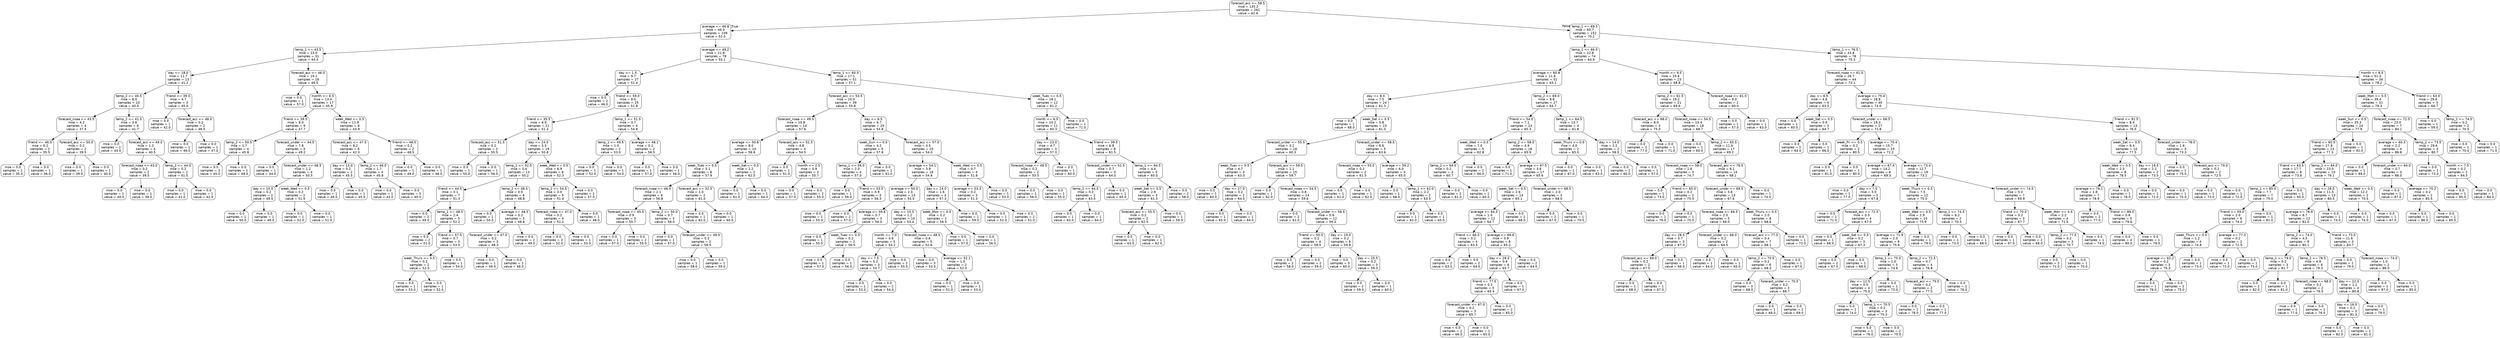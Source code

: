 digraph Tree {
node [shape=box, style="rounded", color="black", fontname=helvetica] ;
edge [fontname=helvetica] ;
0 [label="forecast_acc <= 58.5\nmse = 135.2\nsamples = 261\nvalue = 62.6"] ;
1 [label="average <= 46.8\nmse = 46.0\nsamples = 109\nvalue = 52.0"] ;
0 -> 1 [labeldistance=2.5, labelangle=45, headlabel="True"] ;
2 [label="temp_1 <= 43.5\nmse = 23.0\nsamples = 31\nvalue = 44.3"] ;
1 -> 2 ;
3 [label="day <= 18.0\nmse = 11.7\nsamples = 13\nvalue = 41.2"] ;
2 -> 3 ;
4 [label="temp_2 <= 40.5\nmse = 8.0\nsamples = 10\nvalue = 40.0"] ;
3 -> 4 ;
5 [label="forecast_noaa <= 43.5\nmse = 4.2\nsamples = 4\nvalue = 37.5"] ;
4 -> 5 ;
6 [label="friend <= 46.0\nmse = 0.2\nsamples = 2\nvalue = 35.5"] ;
5 -> 6 ;
7 [label="mse = 0.0\nsamples = 1\nvalue = 35.0"] ;
6 -> 7 ;
8 [label="mse = 0.0\nsamples = 1\nvalue = 36.0"] ;
6 -> 8 ;
9 [label="forecast_acc <= 50.0\nmse = 0.2\nsamples = 2\nvalue = 39.5"] ;
5 -> 9 ;
10 [label="mse = 0.0\nsamples = 1\nvalue = 39.0"] ;
9 -> 10 ;
11 [label="mse = 0.0\nsamples = 1\nvalue = 40.0"] ;
9 -> 11 ;
12 [label="temp_2 <= 41.5\nmse = 3.6\nsamples = 6\nvalue = 41.7"] ;
4 -> 12 ;
13 [label="mse = 0.0\nsamples = 2\nvalue = 44.0"] ;
12 -> 13 ;
14 [label="forecast_acc <= 49.0\nmse = 1.2\nsamples = 4\nvalue = 40.5"] ;
12 -> 14 ;
15 [label="forecast_noaa <= 43.0\nmse = 0.2\nsamples = 2\nvalue = 39.5"] ;
14 -> 15 ;
16 [label="mse = 0.0\nsamples = 1\nvalue = 40.0"] ;
15 -> 16 ;
17 [label="mse = 0.0\nsamples = 1\nvalue = 39.0"] ;
15 -> 17 ;
18 [label="temp_2 <= 44.0\nmse = 0.2\nsamples = 2\nvalue = 41.5"] ;
14 -> 18 ;
19 [label="mse = 0.0\nsamples = 1\nvalue = 41.0"] ;
18 -> 19 ;
20 [label="mse = 0.0\nsamples = 1\nvalue = 42.0"] ;
18 -> 20 ;
21 [label="friend <= 39.0\nmse = 4.7\nsamples = 3\nvalue = 45.0"] ;
3 -> 21 ;
22 [label="mse = 0.0\nsamples = 1\nvalue = 42.0"] ;
21 -> 22 ;
23 [label="forecast_acc <= 48.0\nmse = 0.2\nsamples = 2\nvalue = 46.5"] ;
21 -> 23 ;
24 [label="mse = 0.0\nsamples = 1\nvalue = 46.0"] ;
23 -> 24 ;
25 [label="mse = 0.0\nsamples = 1\nvalue = 47.0"] ;
23 -> 25 ;
26 [label="forecast_acc <= 46.5\nmse = 19.1\nsamples = 18\nvalue = 46.5"] ;
2 -> 26 ;
27 [label="mse = 0.0\nsamples = 1\nvalue = 57.0"] ;
26 -> 27 ;
28 [label="month <= 6.5\nmse = 13.4\nsamples = 17\nvalue = 45.9"] ;
26 -> 28 ;
29 [label="friend <= 39.5\nmse = 8.0\nsamples = 9\nvalue = 47.7"] ;
28 -> 29 ;
30 [label="temp_2 <= 50.5\nmse = 1.7\nsamples = 4\nvalue = 45.8"] ;
29 -> 30 ;
31 [label="mse = 0.0\nsamples = 3\nvalue = 45.0"] ;
30 -> 31 ;
32 [label="mse = 0.0\nsamples = 1\nvalue = 48.0"] ;
30 -> 32 ;
33 [label="forecast_under <= 44.5\nmse = 7.8\nsamples = 5\nvalue = 49.2"] ;
29 -> 33 ;
34 [label="mse = 0.0\nsamples = 1\nvalue = 44.0"] ;
33 -> 34 ;
35 [label="forecast_under <= 46.5\nmse = 1.2\nsamples = 4\nvalue = 50.5"] ;
33 -> 35 ;
36 [label="day <= 10.5\nmse = 0.2\nsamples = 2\nvalue = 49.5"] ;
35 -> 36 ;
37 [label="mse = 0.0\nsamples = 1\nvalue = 50.0"] ;
36 -> 37 ;
38 [label="mse = 0.0\nsamples = 1\nvalue = 49.0"] ;
36 -> 38 ;
39 [label="week_Wed <= 0.5\nmse = 0.2\nsamples = 2\nvalue = 51.5"] ;
35 -> 39 ;
40 [label="mse = 0.0\nsamples = 1\nvalue = 52.0"] ;
39 -> 40 ;
41 [label="mse = 0.0\nsamples = 1\nvalue = 51.0"] ;
39 -> 41 ;
42 [label="week_Wed <= 0.5\nmse = 11.9\nsamples = 8\nvalue = 43.9"] ;
28 -> 42 ;
43 [label="forecast_acc <= 47.5\nmse = 6.2\nsamples = 6\nvalue = 42.3"] ;
42 -> 43 ;
44 [label="day <= 13.0\nmse = 0.2\nsamples = 2\nvalue = 45.5"] ;
43 -> 44 ;
45 [label="mse = 0.0\nsamples = 1\nvalue = 46.0"] ;
44 -> 45 ;
46 [label="mse = 0.0\nsamples = 1\nvalue = 45.0"] ;
44 -> 46 ;
47 [label="temp_2 <= 46.0\nmse = 1.7\nsamples = 4\nvalue = 40.8"] ;
43 -> 47 ;
48 [label="mse = 0.0\nsamples = 1\nvalue = 43.0"] ;
47 -> 48 ;
49 [label="mse = 0.0\nsamples = 3\nvalue = 40.0"] ;
47 -> 49 ;
50 [label="friend <= 48.5\nmse = 0.2\nsamples = 2\nvalue = 48.5"] ;
42 -> 50 ;
51 [label="mse = 0.0\nsamples = 1\nvalue = 49.0"] ;
50 -> 51 ;
52 [label="mse = 0.0\nsamples = 1\nvalue = 48.0"] ;
50 -> 52 ;
53 [label="average <= 49.2\nmse = 21.8\nsamples = 78\nvalue = 55.1"] ;
1 -> 53 ;
54 [label="day <= 1.5\nmse = 9.7\nsamples = 27\nvalue = 51.4"] ;
53 -> 54 ;
55 [label="mse = 0.0\nsamples = 2\nvalue = 46.0"] ;
54 -> 55 ;
56 [label="friend <= 59.0\nmse = 8.0\nsamples = 25\nvalue = 51.8"] ;
54 -> 56 ;
57 [label="friend <= 35.5\nmse = 6.9\nsamples = 21\nvalue = 51.3"] ;
56 -> 57 ;
58 [label="forecast_acc <= 51.5\nmse = 0.2\nsamples = 2\nvalue = 55.5"] ;
57 -> 58 ;
59 [label="mse = 0.0\nsamples = 1\nvalue = 55.0"] ;
58 -> 59 ;
60 [label="mse = 0.0\nsamples = 1\nvalue = 56.0"] ;
58 -> 60 ;
61 [label="day <= 24.5\nmse = 5.5\nsamples = 19\nvalue = 50.8"] ;
57 -> 61 ;
62 [label="temp_1 <= 52.5\nmse = 3.4\nsamples = 13\nvalue = 50.2"] ;
61 -> 62 ;
63 [label="friend <= 44.5\nmse = 3.1\nsamples = 7\nvalue = 51.3"] ;
62 -> 63 ;
64 [label="mse = 0.0\nsamples = 2\nvalue = 49.0"] ;
63 -> 64 ;
65 [label="temp_1 <= 48.5\nmse = 1.4\nsamples = 5\nvalue = 52.2"] ;
63 -> 65 ;
66 [label="mse = 0.0\nsamples = 2\nvalue = 51.0"] ;
65 -> 66 ;
67 [label="friend <= 57.5\nmse = 0.7\nsamples = 3\nvalue = 53.0"] ;
65 -> 67 ;
68 [label="week_Thurs <= 0.5\nmse = 0.2\nsamples = 2\nvalue = 52.5"] ;
67 -> 68 ;
69 [label="mse = 0.0\nsamples = 1\nvalue = 53.0"] ;
68 -> 69 ;
70 [label="mse = 0.0\nsamples = 1\nvalue = 52.0"] ;
68 -> 70 ;
71 [label="mse = 0.0\nsamples = 1\nvalue = 54.0"] ;
67 -> 71 ;
72 [label="temp_2 <= 48.5\nmse = 0.5\nsamples = 6\nvalue = 48.8"] ;
62 -> 72 ;
73 [label="mse = 0.0\nsamples = 1\nvalue = 50.0"] ;
72 -> 73 ;
74 [label="average <= 48.5\nmse = 0.2\nsamples = 5\nvalue = 48.6"] ;
72 -> 74 ;
75 [label="forecast_under <= 47.0\nmse = 0.2\nsamples = 3\nvalue = 48.3"] ;
74 -> 75 ;
76 [label="mse = 0.0\nsamples = 1\nvalue = 49.0"] ;
75 -> 76 ;
77 [label="mse = 0.0\nsamples = 2\nvalue = 48.0"] ;
75 -> 77 ;
78 [label="mse = 0.0\nsamples = 2\nvalue = 49.0"] ;
74 -> 78 ;
79 [label="week_Wed <= 0.5\nmse = 6.9\nsamples = 6\nvalue = 52.3"] ;
61 -> 79 ;
80 [label="temp_2 <= 54.5\nmse = 3.0\nsamples = 5\nvalue = 51.4"] ;
79 -> 80 ;
81 [label="forecast_noaa <= 47.0\nmse = 0.2\nsamples = 4\nvalue = 52.2"] ;
80 -> 81 ;
82 [label="mse = 0.0\nsamples = 3\nvalue = 52.0"] ;
81 -> 82 ;
83 [label="mse = 0.0\nsamples = 1\nvalue = 53.0"] ;
81 -> 83 ;
84 [label="mse = 0.0\nsamples = 1\nvalue = 48.0"] ;
80 -> 84 ;
85 [label="mse = 0.0\nsamples = 1\nvalue = 57.0"] ;
79 -> 85 ;
86 [label="temp_1 <= 51.5\nmse = 3.7\nsamples = 4\nvalue = 54.8"] ;
56 -> 86 ;
87 [label="temp_1 <= 49.5\nmse = 1.0\nsamples = 2\nvalue = 53.0"] ;
86 -> 87 ;
88 [label="mse = 0.0\nsamples = 1\nvalue = 52.0"] ;
87 -> 88 ;
89 [label="mse = 0.0\nsamples = 1\nvalue = 54.0"] ;
87 -> 89 ;
90 [label="average <= 48.1\nmse = 0.2\nsamples = 2\nvalue = 56.5"] ;
86 -> 90 ;
91 [label="mse = 0.0\nsamples = 1\nvalue = 57.0"] ;
90 -> 91 ;
92 [label="mse = 0.0\nsamples = 1\nvalue = 56.0"] ;
90 -> 92 ;
93 [label="temp_1 <= 60.5\nmse = 17.1\nsamples = 51\nvalue = 57.1"] ;
53 -> 93 ;
94 [label="forecast_acc <= 53.5\nmse = 10.0\nsamples = 39\nvalue = 55.8"] ;
93 -> 94 ;
95 [label="forecast_noaa <= 49.5\nmse = 10.8\nsamples = 14\nvalue = 57.6"] ;
94 -> 95 ;
96 [label="average <= 50.8\nmse = 8.0\nsamples = 10\nvalue = 58.8"] ;
95 -> 96 ;
97 [label="week_Tues <= 0.5\nmse = 5.1\nsamples = 8\nvalue = 57.9"] ;
96 -> 97 ;
98 [label="forecast_noaa <= 46.5\nmse = 2.1\nsamples = 6\nvalue = 56.8"] ;
97 -> 98 ;
99 [label="forecast_noaa <= 45.5\nmse = 0.9\nsamples = 3\nvalue = 55.7"] ;
98 -> 99 ;
100 [label="mse = 0.0\nsamples = 1\nvalue = 57.0"] ;
99 -> 100 ;
101 [label="mse = 0.0\nsamples = 2\nvalue = 55.0"] ;
99 -> 101 ;
102 [label="temp_2 <= 50.0\nmse = 0.7\nsamples = 3\nvalue = 58.0"] ;
98 -> 102 ;
103 [label="mse = 0.0\nsamples = 1\nvalue = 57.0"] ;
102 -> 103 ;
104 [label="forecast_under <= 49.0\nmse = 0.2\nsamples = 2\nvalue = 58.5"] ;
102 -> 104 ;
105 [label="mse = 0.0\nsamples = 1\nvalue = 58.0"] ;
104 -> 105 ;
106 [label="mse = 0.0\nsamples = 1\nvalue = 59.0"] ;
104 -> 106 ;
107 [label="forecast_acc <= 52.5\nmse = 1.0\nsamples = 2\nvalue = 61.0"] ;
97 -> 107 ;
108 [label="mse = 0.0\nsamples = 1\nvalue = 62.0"] ;
107 -> 108 ;
109 [label="mse = 0.0\nsamples = 1\nvalue = 60.0"] ;
107 -> 109 ;
110 [label="week_Sat <= 0.5\nmse = 2.2\nsamples = 2\nvalue = 62.5"] ;
96 -> 110 ;
111 [label="mse = 0.0\nsamples = 1\nvalue = 61.0"] ;
110 -> 111 ;
112 [label="mse = 0.0\nsamples = 1\nvalue = 64.0"] ;
110 -> 112 ;
113 [label="forecast_acc <= 52.5\nmse = 4.8\nsamples = 4\nvalue = 54.5"] ;
95 -> 113 ;
114 [label="mse = 0.0\nsamples = 1\nvalue = 51.0"] ;
113 -> 114 ;
115 [label="month <= 2.5\nmse = 0.9\nsamples = 3\nvalue = 55.7"] ;
113 -> 115 ;
116 [label="mse = 0.0\nsamples = 1\nvalue = 57.0"] ;
115 -> 116 ;
117 [label="mse = 0.0\nsamples = 2\nvalue = 55.0"] ;
115 -> 117 ;
118 [label="day <= 6.5\nmse = 6.7\nsamples = 25\nvalue = 54.8"] ;
94 -> 118 ;
119 [label="week_Sun <= 0.5\nmse = 4.2\nsamples = 5\nvalue = 57.8"] ;
118 -> 119 ;
120 [label="temp_1 <= 56.0\nmse = 2.0\nsamples = 4\nvalue = 57.0"] ;
119 -> 120 ;
121 [label="mse = 0.0\nsamples = 1\nvalue = 59.0"] ;
120 -> 121 ;
122 [label="friend <= 53.5\nmse = 0.9\nsamples = 3\nvalue = 56.3"] ;
120 -> 122 ;
123 [label="mse = 0.0\nsamples = 1\nvalue = 55.0"] ;
122 -> 123 ;
124 [label="mse = 0.0\nsamples = 2\nvalue = 57.0"] ;
122 -> 124 ;
125 [label="mse = 0.0\nsamples = 1\nvalue = 61.0"] ;
119 -> 125 ;
126 [label="forecast_acc <= 57.5\nmse = 4.5\nsamples = 20\nvalue = 54.0"] ;
118 -> 126 ;
127 [label="average <= 54.1\nmse = 3.9\nsamples = 16\nvalue = 54.6"] ;
126 -> 127 ;
128 [label="average <= 50.0\nmse = 2.3\nsamples = 13\nvalue = 54.0"] ;
127 -> 128 ;
129 [label="average <= 49.8\nmse = 0.7\nsamples = 3\nvalue = 56.0"] ;
128 -> 129 ;
130 [label="mse = 0.0\nsamples = 1\nvalue = 55.0"] ;
129 -> 130 ;
131 [label="week_Tues <= 0.5\nmse = 0.2\nsamples = 2\nvalue = 56.5"] ;
129 -> 131 ;
132 [label="mse = 0.0\nsamples = 1\nvalue = 57.0"] ;
131 -> 132 ;
133 [label="mse = 0.0\nsamples = 1\nvalue = 56.0"] ;
131 -> 133 ;
134 [label="day <= 15.5\nmse = 1.2\nsamples = 10\nvalue = 53.4"] ;
128 -> 134 ;
135 [label="month <= 7.0\nmse = 0.6\nsamples = 5\nvalue = 54.2"] ;
134 -> 135 ;
136 [label="day <= 7.5\nmse = 0.2\nsamples = 3\nvalue = 53.7"] ;
135 -> 136 ;
137 [label="mse = 0.0\nsamples = 1\nvalue = 53.0"] ;
136 -> 137 ;
138 [label="mse = 0.0\nsamples = 2\nvalue = 54.0"] ;
136 -> 138 ;
139 [label="mse = 0.0\nsamples = 2\nvalue = 55.0"] ;
135 -> 139 ;
140 [label="forecast_noaa <= 48.5\nmse = 0.6\nsamples = 5\nvalue = 52.6"] ;
134 -> 140 ;
141 [label="mse = 0.0\nsamples = 3\nvalue = 53.0"] ;
140 -> 141 ;
142 [label="average <= 52.1\nmse = 1.0\nsamples = 2\nvalue = 52.0"] ;
140 -> 142 ;
143 [label="mse = 0.0\nsamples = 1\nvalue = 51.0"] ;
142 -> 143 ;
144 [label="mse = 0.0\nsamples = 1\nvalue = 53.0"] ;
142 -> 144 ;
145 [label="day <= 24.0\nmse = 1.6\nsamples = 3\nvalue = 57.3"] ;
127 -> 145 ;
146 [label="week_Mon <= 0.5\nmse = 0.2\nsamples = 2\nvalue = 56.5"] ;
145 -> 146 ;
147 [label="mse = 0.0\nsamples = 1\nvalue = 57.0"] ;
146 -> 147 ;
148 [label="mse = 0.0\nsamples = 1\nvalue = 56.0"] ;
146 -> 148 ;
149 [label="mse = 0.0\nsamples = 1\nvalue = 59.0"] ;
145 -> 149 ;
150 [label="week_Wed <= 0.5\nmse = 0.7\nsamples = 4\nvalue = 51.8"] ;
126 -> 150 ;
151 [label="average <= 53.3\nmse = 0.2\nsamples = 3\nvalue = 51.3"] ;
150 -> 151 ;
152 [label="mse = 0.0\nsamples = 1\nvalue = 52.0"] ;
151 -> 152 ;
153 [label="mse = 0.0\nsamples = 2\nvalue = 51.0"] ;
151 -> 153 ;
154 [label="mse = 0.0\nsamples = 1\nvalue = 53.0"] ;
150 -> 154 ;
155 [label="week_Tues <= 0.5\nmse = 18.1\nsamples = 12\nvalue = 61.2"] ;
93 -> 155 ;
156 [label="month <= 6.5\nmse = 10.2\nsamples = 11\nvalue = 60.3"] ;
155 -> 156 ;
157 [label="day <= 23.0\nmse = 4.7\nsamples = 3\nvalue = 57.0"] ;
156 -> 157 ;
158 [label="forecast_noaa <= 49.5\nmse = 0.2\nsamples = 2\nvalue = 55.5"] ;
157 -> 158 ;
159 [label="mse = 0.0\nsamples = 1\nvalue = 56.0"] ;
158 -> 159 ;
160 [label="mse = 0.0\nsamples = 1\nvalue = 55.0"] ;
158 -> 160 ;
161 [label="mse = 0.0\nsamples = 1\nvalue = 60.0"] ;
157 -> 161 ;
162 [label="friend <= 39.5\nmse = 6.8\nsamples = 8\nvalue = 61.5"] ;
156 -> 162 ;
163 [label="forecast_under <= 52.5\nmse = 0.7\nsamples = 3\nvalue = 64.0"] ;
162 -> 163 ;
164 [label="temp_2 <= 64.5\nmse = 0.2\nsamples = 2\nvalue = 63.5"] ;
163 -> 164 ;
165 [label="mse = 0.0\nsamples = 1\nvalue = 63.0"] ;
164 -> 165 ;
166 [label="mse = 0.0\nsamples = 1\nvalue = 64.0"] ;
164 -> 166 ;
167 [label="mse = 0.0\nsamples = 1\nvalue = 65.0"] ;
163 -> 167 ;
168 [label="temp_1 <= 64.5\nmse = 4.4\nsamples = 5\nvalue = 60.0"] ;
162 -> 168 ;
169 [label="week_Sat <= 0.5\nmse = 2.9\nsamples = 3\nvalue = 61.3"] ;
168 -> 169 ;
170 [label="forecast_acc <= 55.5\nmse = 0.2\nsamples = 2\nvalue = 62.5"] ;
169 -> 170 ;
171 [label="mse = 0.0\nsamples = 1\nvalue = 63.0"] ;
170 -> 171 ;
172 [label="mse = 0.0\nsamples = 1\nvalue = 62.0"] ;
170 -> 172 ;
173 [label="mse = 0.0\nsamples = 1\nvalue = 59.0"] ;
169 -> 173 ;
174 [label="mse = 0.0\nsamples = 2\nvalue = 58.0"] ;
168 -> 174 ;
175 [label="mse = 0.0\nsamples = 1\nvalue = 71.0"] ;
155 -> 175 ;
176 [label="temp_1 <= 69.5\nmse = 60.7\nsamples = 152\nvalue = 70.2"] ;
0 -> 176 [labeldistance=2.5, labelangle=-45, headlabel="False"] ;
177 [label="temp_1 <= 66.5\nmse = 22.8\nsamples = 74\nvalue = 64.9"] ;
176 -> 177 ;
178 [label="average <= 60.8\nmse = 11.6\nsamples = 51\nvalue = 63.1"] ;
177 -> 178 ;
179 [label="day <= 8.0\nmse = 7.5\nsamples = 24\nvalue = 61.3"] ;
178 -> 179 ;
180 [label="mse = 0.0\nsamples = 1\nvalue = 68.0"] ;
179 -> 180 ;
181 [label="week_Sat <= 0.5\nmse = 5.8\nsamples = 23\nvalue = 61.0"] ;
179 -> 181 ;
182 [label="forecast_under <= 55.5\nmse = 3.2\nsamples = 18\nvalue = 60.3"] ;
181 -> 182 ;
183 [label="week_Tues <= 0.5\nmse = 4.7\nsamples = 3\nvalue = 63.0"] ;
182 -> 183 ;
184 [label="mse = 0.0\nsamples = 1\nvalue = 60.0"] ;
183 -> 184 ;
185 [label="day <= 27.0\nmse = 0.2\nsamples = 2\nvalue = 64.5"] ;
183 -> 185 ;
186 [label="mse = 0.0\nsamples = 1\nvalue = 65.0"] ;
185 -> 186 ;
187 [label="mse = 0.0\nsamples = 1\nvalue = 64.0"] ;
185 -> 187 ;
188 [label="forecast_acc <= 59.5\nmse = 1.1\nsamples = 15\nvalue = 59.7"] ;
182 -> 188 ;
189 [label="mse = 0.0\nsamples = 1\nvalue = 62.0"] ;
188 -> 189 ;
190 [label="forecast_noaa <= 54.5\nmse = 0.8\nsamples = 14\nvalue = 59.6"] ;
188 -> 190 ;
191 [label="mse = 0.0\nsamples = 2\nvalue = 61.0"] ;
190 -> 191 ;
192 [label="forecast_under <= 58.5\nmse = 0.6\nsamples = 12\nvalue = 59.3"] ;
190 -> 192 ;
193 [label="friend <= 50.5\nmse = 0.2\nsamples = 4\nvalue = 58.5"] ;
192 -> 193 ;
194 [label="mse = 0.0\nsamples = 2\nvalue = 58.0"] ;
193 -> 194 ;
195 [label="mse = 0.0\nsamples = 2\nvalue = 59.0"] ;
193 -> 195 ;
196 [label="day <= 19.0\nmse = 0.2\nsamples = 8\nvalue = 59.8"] ;
192 -> 196 ;
197 [label="mse = 0.0\nsamples = 5\nvalue = 60.0"] ;
196 -> 197 ;
198 [label="day <= 25.5\nmse = 0.2\nsamples = 3\nvalue = 59.3"] ;
196 -> 198 ;
199 [label="mse = 0.0\nsamples = 2\nvalue = 59.0"] ;
198 -> 199 ;
200 [label="mse = 0.0\nsamples = 1\nvalue = 60.0"] ;
198 -> 200 ;
201 [label="forecast_under <= 58.5\nmse = 6.6\nsamples = 5\nvalue = 63.6"] ;
181 -> 201 ;
202 [label="forecast_noaa <= 55.0\nmse = 0.2\nsamples = 2\nvalue = 61.5"] ;
201 -> 202 ;
203 [label="mse = 0.0\nsamples = 1\nvalue = 61.0"] ;
202 -> 203 ;
204 [label="mse = 0.0\nsamples = 1\nvalue = 62.0"] ;
202 -> 204 ;
205 [label="average <= 59.2\nmse = 6.0\nsamples = 3\nvalue = 65.0"] ;
201 -> 205 ;
206 [label="mse = 0.0\nsamples = 1\nvalue = 68.0"] ;
205 -> 206 ;
207 [label="temp_1 <= 62.0\nmse = 2.2\nsamples = 2\nvalue = 63.5"] ;
205 -> 207 ;
208 [label="mse = 0.0\nsamples = 1\nvalue = 62.0"] ;
207 -> 208 ;
209 [label="mse = 0.0\nsamples = 1\nvalue = 65.0"] ;
207 -> 209 ;
210 [label="temp_2 <= 69.0\nmse = 9.6\nsamples = 27\nvalue = 64.7"] ;
178 -> 210 ;
211 [label="friend <= 54.0\nmse = 7.1\nsamples = 23\nvalue = 65.3"] ;
210 -> 211 ;
212 [label="week_Wed <= 0.5\nmse = 7.0\nsamples = 5\nvalue = 62.8"] ;
211 -> 212 ;
213 [label="temp_2 <= 64.0\nmse = 0.2\nsamples = 3\nvalue = 60.7"] ;
212 -> 213 ;
214 [label="mse = 0.0\nsamples = 2\nvalue = 61.0"] ;
213 -> 214 ;
215 [label="mse = 0.0\nsamples = 1\nvalue = 60.0"] ;
213 -> 215 ;
216 [label="mse = 0.0\nsamples = 2\nvalue = 66.0"] ;
212 -> 216 ;
217 [label="temp_2 <= 58.0\nmse = 4.9\nsamples = 18\nvalue = 65.9"] ;
211 -> 217 ;
218 [label="mse = 0.0\nsamples = 1\nvalue = 71.0"] ;
217 -> 218 ;
219 [label="average <= 67.5\nmse = 3.6\nsamples = 17\nvalue = 65.6"] ;
217 -> 219 ;
220 [label="week_Sat <= 0.5\nmse = 2.6\nsamples = 14\nvalue = 65.1"] ;
219 -> 220 ;
221 [label="average <= 64.5\nmse = 1.4\nsamples = 12\nvalue = 64.7"] ;
220 -> 221 ;
222 [label="friend <= 66.5\nmse = 0.2\nsamples = 4\nvalue = 63.5"] ;
221 -> 222 ;
223 [label="mse = 0.0\nsamples = 2\nvalue = 63.0"] ;
222 -> 223 ;
224 [label="mse = 0.0\nsamples = 2\nvalue = 64.0"] ;
222 -> 224 ;
225 [label="average <= 66.6\nmse = 0.9\nsamples = 8\nvalue = 65.2"] ;
221 -> 225 ;
226 [label="day <= 28.0\nmse = 0.6\nsamples = 6\nvalue = 65.7"] ;
225 -> 226 ;
227 [label="friend <= 77.5\nmse = 0.2\nsamples = 5\nvalue = 65.4"] ;
226 -> 227 ;
228 [label="forecast_under <= 67.0\nmse = 0.2\nsamples = 3\nvalue = 65.7"] ;
227 -> 228 ;
229 [label="mse = 0.0\nsamples = 2\nvalue = 66.0"] ;
228 -> 229 ;
230 [label="mse = 0.0\nsamples = 1\nvalue = 65.0"] ;
228 -> 230 ;
231 [label="mse = 0.0\nsamples = 2\nvalue = 65.0"] ;
227 -> 231 ;
232 [label="mse = 0.0\nsamples = 1\nvalue = 67.0"] ;
226 -> 232 ;
233 [label="mse = 0.0\nsamples = 2\nvalue = 64.0"] ;
225 -> 233 ;
234 [label="mse = 0.0\nsamples = 2\nvalue = 68.0"] ;
220 -> 234 ;
235 [label="forecast_under <= 68.5\nmse = 2.0\nsamples = 3\nvalue = 68.0"] ;
219 -> 235 ;
236 [label="mse = 0.0\nsamples = 2\nvalue = 67.0"] ;
235 -> 236 ;
237 [label="mse = 0.0\nsamples = 1\nvalue = 70.0"] ;
235 -> 237 ;
238 [label="temp_1 <= 64.5\nmse = 13.7\nsamples = 4\nvalue = 61.8"] ;
210 -> 238 ;
239 [label="week_Thurs <= 0.5\nmse = 4.0\nsamples = 2\nvalue = 65.0"] ;
238 -> 239 ;
240 [label="mse = 0.0\nsamples = 1\nvalue = 67.0"] ;
239 -> 240 ;
241 [label="mse = 0.0\nsamples = 1\nvalue = 63.0"] ;
239 -> 241 ;
242 [label="day <= 14.5\nmse = 2.2\nsamples = 2\nvalue = 58.5"] ;
238 -> 242 ;
243 [label="mse = 0.0\nsamples = 1\nvalue = 60.0"] ;
242 -> 243 ;
244 [label="mse = 0.0\nsamples = 1\nvalue = 57.0"] ;
242 -> 244 ;
245 [label="month <= 9.5\nmse = 25.6\nsamples = 23\nvalue = 68.8"] ;
177 -> 245 ;
246 [label="temp_2 <= 61.5\nmse = 19.2\nsamples = 21\nvalue = 69.6"] ;
245 -> 246 ;
247 [label="forecast_acc <= 68.0\nmse = 8.0\nsamples = 3\nvalue = 75.0"] ;
246 -> 247 ;
248 [label="mse = 0.0\nsamples = 2\nvalue = 77.0"] ;
247 -> 248 ;
249 [label="mse = 0.0\nsamples = 1\nvalue = 71.0"] ;
247 -> 249 ;
250 [label="forecast_noaa <= 54.5\nmse = 15.4\nsamples = 18\nvalue = 68.7"] ;
246 -> 250 ;
251 [label="mse = 0.0\nsamples = 1\nvalue = 60.0"] ;
250 -> 251 ;
252 [label="temp_2 <= 65.5\nmse = 11.6\nsamples = 17\nvalue = 69.2"] ;
250 -> 252 ;
253 [label="forecast_noaa <= 58.0\nmse = 1.6\nsamples = 3\nvalue = 74.7"] ;
252 -> 253 ;
254 [label="mse = 0.0\nsamples = 1\nvalue = 73.0"] ;
253 -> 254 ;
255 [label="friend <= 65.0\nmse = 0.2\nsamples = 2\nvalue = 75.5"] ;
253 -> 255 ;
256 [label="mse = 0.0\nsamples = 1\nvalue = 76.0"] ;
255 -> 256 ;
257 [label="mse = 0.0\nsamples = 1\nvalue = 75.0"] ;
255 -> 257 ;
258 [label="forecast_acc <= 78.5\nmse = 6.1\nsamples = 14\nvalue = 68.1"] ;
252 -> 258 ;
259 [label="forecast_under <= 69.5\nmse = 3.6\nsamples = 13\nvalue = 67.6"] ;
258 -> 259 ;
260 [label="forecast_noaa <= 66.5\nmse = 2.0\nsamples = 5\nvalue = 66.0"] ;
259 -> 260 ;
261 [label="day <= 28.5\nmse = 0.7\nsamples = 3\nvalue = 67.0"] ;
260 -> 261 ;
262 [label="forecast_acc <= 69.0\nmse = 0.2\nsamples = 2\nvalue = 67.5"] ;
261 -> 262 ;
263 [label="mse = 0.0\nsamples = 1\nvalue = 68.0"] ;
262 -> 263 ;
264 [label="mse = 0.0\nsamples = 1\nvalue = 67.0"] ;
262 -> 264 ;
265 [label="mse = 0.0\nsamples = 1\nvalue = 66.0"] ;
261 -> 265 ;
266 [label="forecast_under <= 68.0\nmse = 0.2\nsamples = 2\nvalue = 64.5"] ;
260 -> 266 ;
267 [label="mse = 0.0\nsamples = 1\nvalue = 64.0"] ;
266 -> 267 ;
268 [label="mse = 0.0\nsamples = 1\nvalue = 65.0"] ;
266 -> 268 ;
269 [label="week_Thurs <= 0.5\nmse = 2.0\nsamples = 8\nvalue = 68.6"] ;
259 -> 269 ;
270 [label="forecast_acc <= 77.5\nmse = 0.4\nsamples = 7\nvalue = 68.1"] ;
269 -> 270 ;
271 [label="temp_2 <= 70.5\nmse = 0.2\nsamples = 6\nvalue = 68.3"] ;
270 -> 271 ;
272 [label="mse = 0.0\nsamples = 3\nvalue = 68.0"] ;
271 -> 272 ;
273 [label="forecast_under <= 70.5\nmse = 0.2\nsamples = 3\nvalue = 68.7"] ;
271 -> 273 ;
274 [label="mse = 0.0\nsamples = 1\nvalue = 68.0"] ;
273 -> 274 ;
275 [label="mse = 0.0\nsamples = 2\nvalue = 69.0"] ;
273 -> 275 ;
276 [label="mse = 0.0\nsamples = 1\nvalue = 67.0"] ;
270 -> 276 ;
277 [label="mse = 0.0\nsamples = 1\nvalue = 72.0"] ;
269 -> 277 ;
278 [label="mse = 0.0\nsamples = 1\nvalue = 74.0"] ;
258 -> 278 ;
279 [label="forecast_noaa <= 61.0\nmse = 9.0\nsamples = 2\nvalue = 60.0"] ;
245 -> 279 ;
280 [label="mse = 0.0\nsamples = 1\nvalue = 57.0"] ;
279 -> 280 ;
281 [label="mse = 0.0\nsamples = 1\nvalue = 63.0"] ;
279 -> 281 ;
282 [label="temp_1 <= 76.5\nmse = 43.8\nsamples = 78\nvalue = 75.3"] ;
176 -> 282 ;
283 [label="forecast_noaa <= 61.5\nmse = 26.7\nsamples = 44\nvalue = 73.1"] ;
282 -> 283 ;
284 [label="day <= 6.5\nmse = 4.8\nsamples = 4\nvalue = 63.5"] ;
283 -> 284 ;
285 [label="mse = 0.0\nsamples = 1\nvalue = 60.0"] ;
284 -> 285 ;
286 [label="week_Sat <= 0.5\nmse = 0.9\nsamples = 3\nvalue = 64.7"] ;
284 -> 286 ;
287 [label="mse = 0.0\nsamples = 2\nvalue = 64.0"] ;
286 -> 287 ;
288 [label="mse = 0.0\nsamples = 1\nvalue = 66.0"] ;
286 -> 288 ;
289 [label="average <= 75.4\nmse = 18.8\nsamples = 40\nvalue = 74.0"] ;
283 -> 289 ;
290 [label="forecast_under <= 66.5\nmse = 19.3\nsamples = 27\nvalue = 72.8"] ;
289 -> 290 ;
291 [label="week_Fri <= 0.5\nmse = 0.2\nsamples = 2\nvalue = 80.5"] ;
290 -> 291 ;
292 [label="mse = 0.0\nsamples = 1\nvalue = 81.0"] ;
291 -> 292 ;
293 [label="mse = 0.0\nsamples = 1\nvalue = 80.0"] ;
291 -> 293 ;
294 [label="average <= 70.4\nmse = 15.7\nsamples = 25\nvalue = 72.2"] ;
290 -> 294 ;
295 [label="average <= 67.4\nmse = 14.2\nsamples = 6\nvalue = 69.3"] ;
294 -> 295 ;
296 [label="mse = 0.0\nsamples = 1\nvalue = 77.0"] ;
295 -> 296 ;
297 [label="day <= 7.5\nmse = 3.0\nsamples = 5\nvalue = 67.8"] ;
295 -> 297 ;
298 [label="mse = 0.0\nsamples = 1\nvalue = 71.0"] ;
297 -> 298 ;
299 [label="forecast_acc <= 72.5\nmse = 0.5\nsamples = 4\nvalue = 67.0"] ;
297 -> 299 ;
300 [label="mse = 0.0\nsamples = 1\nvalue = 66.0"] ;
299 -> 300 ;
301 [label="week_Sat <= 0.5\nmse = 0.2\nsamples = 3\nvalue = 67.3"] ;
299 -> 301 ;
302 [label="mse = 0.0\nsamples = 2\nvalue = 67.0"] ;
301 -> 302 ;
303 [label="mse = 0.0\nsamples = 1\nvalue = 68.0"] ;
301 -> 303 ;
304 [label="average <= 73.4\nmse = 12.7\nsamples = 19\nvalue = 73.1"] ;
294 -> 304 ;
305 [label="week_Thurs <= 0.5\nmse = 7.5\nsamples = 12\nvalue = 75.0"] ;
304 -> 305 ;
306 [label="week_Wed <= 0.5\nmse = 2.9\nsamples = 10\nvalue = 75.9"] ;
305 -> 306 ;
307 [label="average <= 71.9\nmse = 2.0\nsamples = 9\nvalue = 75.6"] ;
306 -> 307 ;
308 [label="temp_1 <= 75.0\nmse = 1.0\nsamples = 5\nvalue = 74.6"] ;
307 -> 308 ;
309 [label="day <= 12.5\nmse = 0.5\nsamples = 4\nvalue = 75.0"] ;
308 -> 309 ;
310 [label="mse = 0.0\nsamples = 1\nvalue = 74.0"] ;
309 -> 310 ;
311 [label="temp_1 <= 70.5\nmse = 0.2\nsamples = 3\nvalue = 75.3"] ;
309 -> 311 ;
312 [label="mse = 0.0\nsamples = 1\nvalue = 76.0"] ;
311 -> 312 ;
313 [label="mse = 0.0\nsamples = 2\nvalue = 75.0"] ;
311 -> 313 ;
314 [label="mse = 0.0\nsamples = 1\nvalue = 73.0"] ;
308 -> 314 ;
315 [label="temp_2 <= 72.5\nmse = 0.7\nsamples = 4\nvalue = 76.8"] ;
307 -> 315 ;
316 [label="forecast_acc <= 75.5\nmse = 0.2\nsamples = 2\nvalue = 77.5"] ;
315 -> 316 ;
317 [label="mse = 0.0\nsamples = 1\nvalue = 78.0"] ;
316 -> 317 ;
318 [label="mse = 0.0\nsamples = 1\nvalue = 77.0"] ;
316 -> 318 ;
319 [label="mse = 0.0\nsamples = 2\nvalue = 76.0"] ;
315 -> 319 ;
320 [label="mse = 0.0\nsamples = 1\nvalue = 79.0"] ;
306 -> 320 ;
321 [label="temp_1 <= 74.5\nmse = 6.2\nsamples = 2\nvalue = 70.5"] ;
305 -> 321 ;
322 [label="mse = 0.0\nsamples = 1\nvalue = 73.0"] ;
321 -> 322 ;
323 [label="mse = 0.0\nsamples = 1\nvalue = 68.0"] ;
321 -> 323 ;
324 [label="forecast_under <= 74.5\nmse = 5.0\nsamples = 7\nvalue = 69.9"] ;
304 -> 324 ;
325 [label="friend <= 70.0\nmse = 0.2\nsamples = 3\nvalue = 67.7"] ;
324 -> 325 ;
326 [label="mse = 0.0\nsamples = 1\nvalue = 67.0"] ;
325 -> 326 ;
327 [label="mse = 0.0\nsamples = 2\nvalue = 68.0"] ;
325 -> 327 ;
328 [label="week_Mon <= 0.5\nmse = 2.2\nsamples = 4\nvalue = 71.5"] ;
324 -> 328 ;
329 [label="temp_2 <= 77.5\nmse = 0.2\nsamples = 3\nvalue = 70.7"] ;
328 -> 329 ;
330 [label="mse = 0.0\nsamples = 2\nvalue = 71.0"] ;
329 -> 330 ;
331 [label="mse = 0.0\nsamples = 1\nvalue = 70.0"] ;
329 -> 331 ;
332 [label="mse = 0.0\nsamples = 1\nvalue = 74.0"] ;
328 -> 332 ;
333 [label="friend <= 91.5\nmse = 8.4\nsamples = 13\nvalue = 76.5"] ;
289 -> 333 ;
334 [label="week_Sat <= 0.5\nmse = 6.4\nsamples = 10\nvalue = 77.5"] ;
333 -> 334 ;
335 [label="week_Wed <= 0.5\nmse = 2.5\nsamples = 8\nvalue = 78.5"] ;
334 -> 335 ;
336 [label="average <= 76.1\nmse = 1.8\nsamples = 7\nvalue = 78.9"] ;
335 -> 336 ;
337 [label="mse = 0.0\nsamples = 2\nvalue = 77.0"] ;
336 -> 337 ;
338 [label="friend <= 89.0\nmse = 0.6\nsamples = 5\nvalue = 79.6"] ;
336 -> 338 ;
339 [label="mse = 0.0\nsamples = 4\nvalue = 80.0"] ;
338 -> 339 ;
340 [label="mse = 0.0\nsamples = 1\nvalue = 78.0"] ;
338 -> 340 ;
341 [label="mse = 0.0\nsamples = 1\nvalue = 76.0"] ;
335 -> 341 ;
342 [label="day <= 19.5\nmse = 2.2\nsamples = 2\nvalue = 73.5"] ;
334 -> 342 ;
343 [label="mse = 0.0\nsamples = 1\nvalue = 72.0"] ;
342 -> 343 ;
344 [label="mse = 0.0\nsamples = 1\nvalue = 75.0"] ;
342 -> 344 ;
345 [label="forecast_under <= 78.0\nmse = 1.6\nsamples = 3\nvalue = 73.3"] ;
333 -> 345 ;
346 [label="mse = 0.0\nsamples = 1\nvalue = 75.0"] ;
345 -> 346 ;
347 [label="forecast_acc <= 79.0\nmse = 0.2\nsamples = 2\nvalue = 72.5"] ;
345 -> 347 ;
348 [label="mse = 0.0\nsamples = 1\nvalue = 73.0"] ;
347 -> 348 ;
349 [label="mse = 0.0\nsamples = 1\nvalue = 72.0"] ;
347 -> 349 ;
350 [label="month <= 8.5\nmse = 51.3\nsamples = 34\nvalue = 78.2"] ;
282 -> 350 ;
351 [label="week_Mon <= 0.5\nmse = 39.4\nsamples = 31\nvalue = 79.3"] ;
350 -> 351 ;
352 [label="week_Sun <= 0.5\nmse = 35.3\nsamples = 24\nvalue = 77.9"] ;
351 -> 352 ;
353 [label="friend <= 65.5\nmse = 27.8\nsamples = 23\nvalue = 77.3"] ;
352 -> 353 ;
354 [label="friend <= 63.5\nmse = 17.7\nsamples = 8\nvalue = 73.8"] ;
353 -> 354 ;
355 [label="temp_1 <= 85.0\nmse = 7.7\nsamples = 7\nvalue = 75.0"] ;
354 -> 355 ;
356 [label="friend <= 59.0\nmse = 2.0\nsamples = 6\nvalue = 74.0"] ;
355 -> 356 ;
357 [label="week_Thurs <= 0.5\nmse = 1.2\nsamples = 4\nvalue = 74.8"] ;
356 -> 357 ;
358 [label="average <= 62.2\nmse = 0.2\nsamples = 3\nvalue = 75.3"] ;
357 -> 358 ;
359 [label="mse = 0.0\nsamples = 1\nvalue = 76.0"] ;
358 -> 359 ;
360 [label="mse = 0.0\nsamples = 2\nvalue = 75.0"] ;
358 -> 360 ;
361 [label="mse = 0.0\nsamples = 1\nvalue = 73.0"] ;
357 -> 361 ;
362 [label="average <= 77.3\nmse = 0.2\nsamples = 2\nvalue = 72.5"] ;
356 -> 362 ;
363 [label="mse = 0.0\nsamples = 1\nvalue = 72.0"] ;
362 -> 363 ;
364 [label="mse = 0.0\nsamples = 1\nvalue = 73.0"] ;
362 -> 364 ;
365 [label="mse = 0.0\nsamples = 1\nvalue = 81.0"] ;
355 -> 365 ;
366 [label="mse = 0.0\nsamples = 1\nvalue = 65.0"] ;
354 -> 366 ;
367 [label="temp_1 <= 84.0\nmse = 23.0\nsamples = 15\nvalue = 79.1"] ;
353 -> 367 ;
368 [label="day <= 28.5\nmse = 11.5\nsamples = 13\nvalue = 80.5"] ;
367 -> 368 ;
369 [label="average <= 76.9\nmse = 8.7\nsamples = 12\nvalue = 81.0"] ;
368 -> 369 ;
370 [label="temp_2 <= 74.0\nmse = 4.5\nsamples = 9\nvalue = 80.1"] ;
369 -> 370 ;
371 [label="temp_1 <= 79.0\nmse = 0.2\nsamples = 3\nvalue = 81.7"] ;
370 -> 371 ;
372 [label="mse = 0.0\nsamples = 2\nvalue = 82.0"] ;
371 -> 372 ;
373 [label="mse = 0.0\nsamples = 1\nvalue = 81.0"] ;
371 -> 373 ;
374 [label="temp_2 <= 76.5\nmse = 4.9\nsamples = 6\nvalue = 79.3"] ;
370 -> 374 ;
375 [label="forecast_noaa <= 68.0\nmse = 0.2\nsamples = 2\nvalue = 76.5"] ;
374 -> 375 ;
376 [label="mse = 0.0\nsamples = 1\nvalue = 77.0"] ;
375 -> 376 ;
377 [label="mse = 0.0\nsamples = 1\nvalue = 76.0"] ;
375 -> 377 ;
378 [label="day <= 22.0\nmse = 1.2\nsamples = 4\nvalue = 80.8"] ;
374 -> 378 ;
379 [label="day <= 16.5\nmse = 0.2\nsamples = 3\nvalue = 81.3"] ;
378 -> 379 ;
380 [label="mse = 0.0\nsamples = 1\nvalue = 82.0"] ;
379 -> 380 ;
381 [label="mse = 0.0\nsamples = 2\nvalue = 81.0"] ;
379 -> 381 ;
382 [label="mse = 0.0\nsamples = 1\nvalue = 79.0"] ;
378 -> 382 ;
383 [label="friend <= 73.5\nmse = 11.6\nsamples = 3\nvalue = 83.7"] ;
369 -> 383 ;
384 [label="mse = 0.0\nsamples = 1\nvalue = 79.0"] ;
383 -> 384 ;
385 [label="forecast_noaa <= 74.0\nmse = 1.0\nsamples = 2\nvalue = 86.0"] ;
383 -> 385 ;
386 [label="mse = 0.0\nsamples = 1\nvalue = 87.0"] ;
385 -> 386 ;
387 [label="mse = 0.0\nsamples = 1\nvalue = 85.0"] ;
385 -> 387 ;
388 [label="mse = 0.0\nsamples = 1\nvalue = 74.0"] ;
368 -> 388 ;
389 [label="week_Wed <= 0.5\nmse = 12.2\nsamples = 2\nvalue = 70.5"] ;
367 -> 389 ;
390 [label="mse = 0.0\nsamples = 1\nvalue = 74.0"] ;
389 -> 390 ;
391 [label="mse = 0.0\nsamples = 1\nvalue = 67.0"] ;
389 -> 391 ;
392 [label="mse = 0.0\nsamples = 1\nvalue = 92.0"] ;
352 -> 392 ;
393 [label="forecast_noaa <= 72.5\nmse = 23.0\nsamples = 7\nvalue = 84.1"] ;
351 -> 393 ;
394 [label="average <= 60.3\nmse = 2.2\nsamples = 4\nvalue = 86.8"] ;
393 -> 394 ;
395 [label="mse = 0.0\nsamples = 1\nvalue = 89.0"] ;
394 -> 395 ;
396 [label="forecast_under <= 64.0\nmse = 0.7\nsamples = 3\nvalue = 86.0"] ;
394 -> 396 ;
397 [label="mse = 0.0\nsamples = 1\nvalue = 87.0"] ;
396 -> 397 ;
398 [label="average <= 70.2\nmse = 0.2\nsamples = 2\nvalue = 85.5"] ;
396 -> 398 ;
399 [label="mse = 0.0\nsamples = 1\nvalue = 86.0"] ;
398 -> 399 ;
400 [label="mse = 0.0\nsamples = 1\nvalue = 85.0"] ;
398 -> 400 ;
401 [label="temp_2 <= 73.5\nmse = 29.6\nsamples = 3\nvalue = 80.7"] ;
393 -> 401 ;
402 [label="mse = 0.0\nsamples = 1\nvalue = 73.0"] ;
401 -> 402 ;
403 [label="month <= 7.5\nmse = 0.2\nsamples = 2\nvalue = 84.5"] ;
401 -> 403 ;
404 [label="mse = 0.0\nsamples = 1\nvalue = 85.0"] ;
403 -> 404 ;
405 [label="mse = 0.0\nsamples = 1\nvalue = 84.0"] ;
403 -> 405 ;
406 [label="friend <= 63.0\nmse = 29.6\nsamples = 3\nvalue = 66.7"] ;
350 -> 406 ;
407 [label="mse = 0.0\nsamples = 1\nvalue = 59.0"] ;
406 -> 407 ;
408 [label="temp_2 <= 74.5\nmse = 0.2\nsamples = 2\nvalue = 70.5"] ;
406 -> 408 ;
409 [label="mse = 0.0\nsamples = 1\nvalue = 70.0"] ;
408 -> 409 ;
410 [label="mse = 0.0\nsamples = 1\nvalue = 71.0"] ;
408 -> 410 ;
}